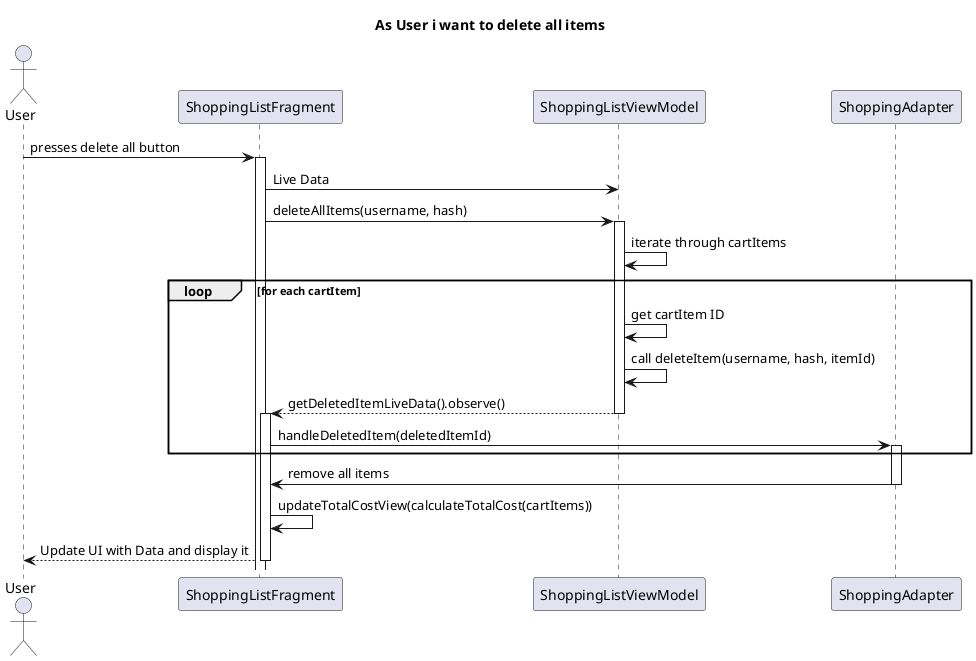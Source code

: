 @startuml
title As User i want to delete all items
actor User as User
participant "ShoppingListFragment" as SlideshowFragment
participant "ShoppingListViewModel" as SlideshowViewModel
participant "ShoppingAdapter" as ShoppingAdapter



User -> SlideshowFragment: presses delete all button
activate SlideshowFragment
SlideshowFragment -> SlideshowViewModel: Live Data

SlideshowFragment -> SlideshowViewModel: deleteAllItems(username, hash)
activate SlideshowViewModel

SlideshowViewModel -> SlideshowViewModel: iterate through cartItems
loop for each cartItem
    SlideshowViewModel -> SlideshowViewModel: get cartItem ID
    SlideshowViewModel -> SlideshowViewModel: call deleteItem(username, hash, itemId)
SlideshowViewModel-->SlideshowFragment: getDeletedItemLiveData().observe()
deactivate SlideshowViewModel

activate SlideshowFragment
SlideshowFragment -> ShoppingAdapter: handleDeletedItem(deletedItemId)
activate ShoppingAdapter
end loop
ShoppingAdapter -> SlideshowFragment: remove all items
deactivate ShoppingAdapter
SlideshowFragment -> SlideshowFragment: updateTotalCostView(calculateTotalCost(cartItems))
SlideshowFragment --> User: Update UI with Data and display it

deactivate SlideshowFragment

@enduml
